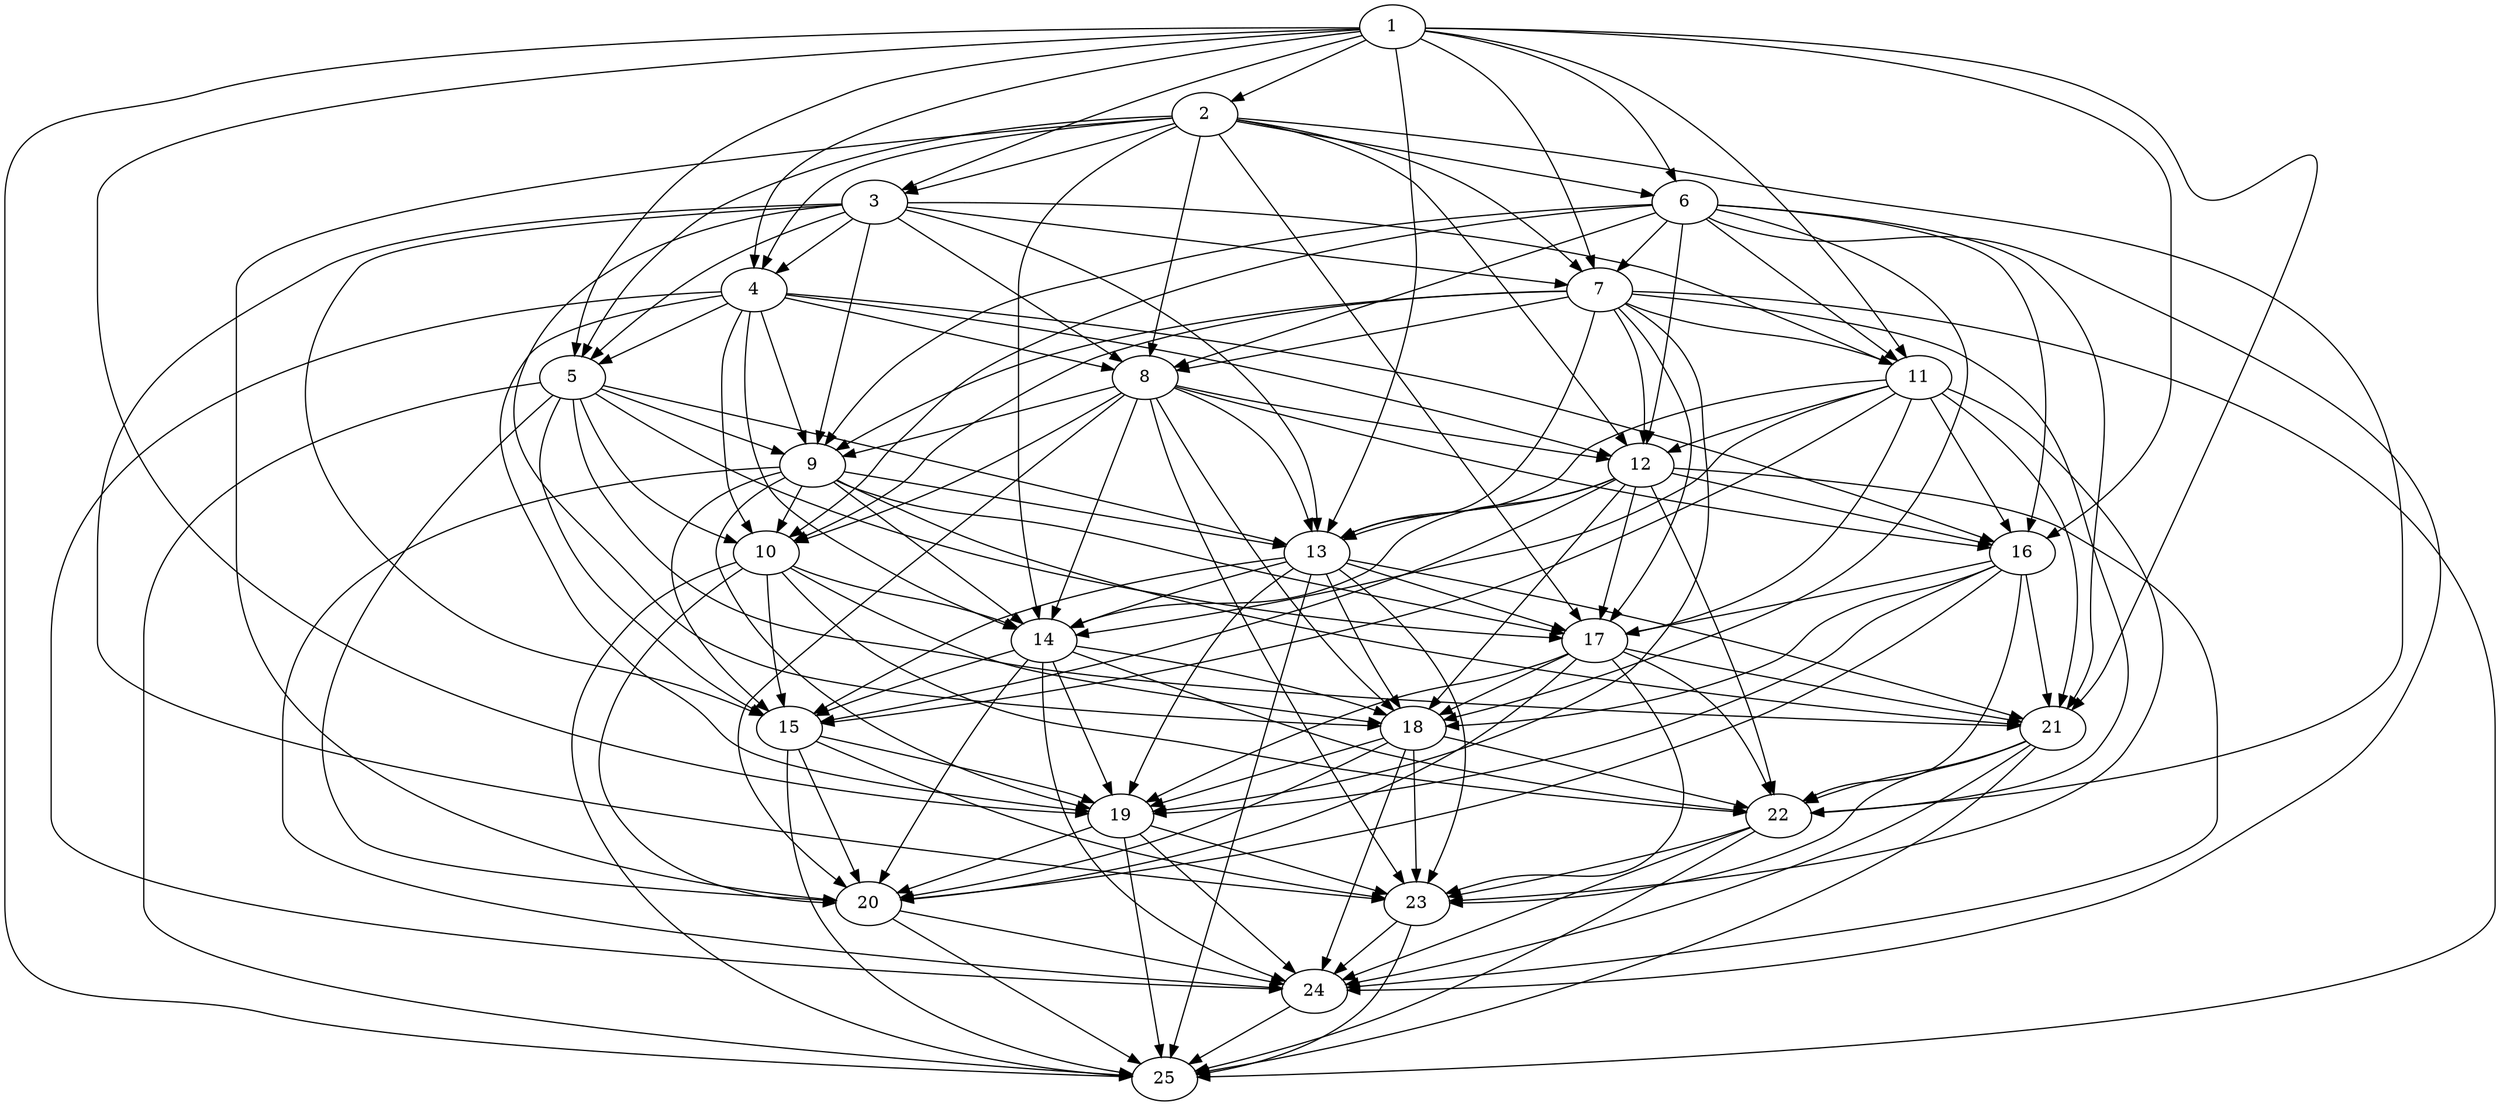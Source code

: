 digraph G {
1 [label="1"];
2 [label="2"];
3 [label="3"];
4 [label="4"];
5 [label="5"];
6 [label="6"];
7 [label="7"];
8 [label="8"];
9 [label="9"];
10 [label="10"];
11 [label="11"];
12 [label="12"];
13 [label="13"];
14 [label="14"];
15 [label="15"];
16 [label="16"];
17 [label="17"];
18 [label="18"];
19 [label="19"];
20 [label="20"];
21 [label="21"];
22 [label="22"];
23 [label="23"];
24 [label="24"];
25 [label="25"];
1 -> 7;
1 -> 13;
1 -> 19;
1 -> 25;
1 -> 2;
1 -> 3;
1 -> 4;
1 -> 5;
1 -> 6;
1 -> 11;
1 -> 16;
1 -> 21;
2 -> 8;
2 -> 14;
2 -> 20;
2 -> 6;
2 -> 3;
2 -> 4;
2 -> 5;
2 -> 7;
2 -> 12;
2 -> 17;
2 -> 22;
3 -> 9;
3 -> 15;
3 -> 7;
3 -> 11;
3 -> 4;
3 -> 5;
3 -> 8;
3 -> 13;
3 -> 18;
3 -> 23;
4 -> 10;
4 -> 8;
4 -> 12;
4 -> 16;
4 -> 5;
4 -> 9;
4 -> 14;
4 -> 19;
4 -> 24;
5 -> 9;
5 -> 13;
5 -> 17;
5 -> 21;
5 -> 10;
5 -> 15;
5 -> 20;
5 -> 25;
6 -> 12;
6 -> 18;
6 -> 24;
6 -> 7;
6 -> 8;
6 -> 9;
6 -> 10;
6 -> 11;
6 -> 16;
6 -> 21;
7 -> 13;
7 -> 19;
7 -> 25;
7 -> 11;
7 -> 8;
7 -> 9;
7 -> 10;
7 -> 12;
7 -> 17;
7 -> 22;
8 -> 14;
8 -> 20;
8 -> 12;
8 -> 16;
8 -> 9;
8 -> 10;
8 -> 13;
8 -> 18;
8 -> 23;
9 -> 15;
9 -> 13;
9 -> 17;
9 -> 21;
9 -> 10;
9 -> 14;
9 -> 19;
9 -> 24;
10 -> 14;
10 -> 18;
10 -> 22;
10 -> 15;
10 -> 20;
10 -> 25;
11 -> 17;
11 -> 23;
11 -> 12;
11 -> 13;
11 -> 14;
11 -> 15;
11 -> 16;
11 -> 21;
12 -> 18;
12 -> 24;
12 -> 16;
12 -> 13;
12 -> 14;
12 -> 15;
12 -> 17;
12 -> 22;
13 -> 19;
13 -> 25;
13 -> 17;
13 -> 21;
13 -> 14;
13 -> 15;
13 -> 18;
13 -> 23;
14 -> 20;
14 -> 18;
14 -> 22;
14 -> 15;
14 -> 19;
14 -> 24;
15 -> 19;
15 -> 23;
15 -> 20;
15 -> 25;
16 -> 22;
16 -> 17;
16 -> 18;
16 -> 19;
16 -> 20;
16 -> 21;
17 -> 23;
17 -> 21;
17 -> 18;
17 -> 19;
17 -> 20;
17 -> 22;
18 -> 24;
18 -> 22;
18 -> 19;
18 -> 20;
18 -> 23;
19 -> 25;
19 -> 23;
19 -> 20;
19 -> 24;
20 -> 24;
20 -> 25;
21 -> 22;
21 -> 23;
21 -> 24;
21 -> 25;
22 -> 23;
22 -> 24;
22 -> 25;
23 -> 24;
23 -> 25;
24 -> 25;
}
